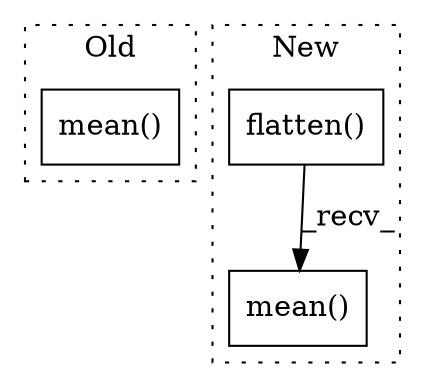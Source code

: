 digraph G {
subgraph cluster0 {
1 [label="mean()" a="75" s="4439" l="87" shape="box"];
label = "Old";
style="dotted";
}
subgraph cluster1 {
2 [label="flatten()" a="75" s="4526,4553" l="26,1" shape="box"];
3 [label="mean()" a="75" s="4587" l="11" shape="box"];
label = "New";
style="dotted";
}
2 -> 3 [label="_recv_"];
}